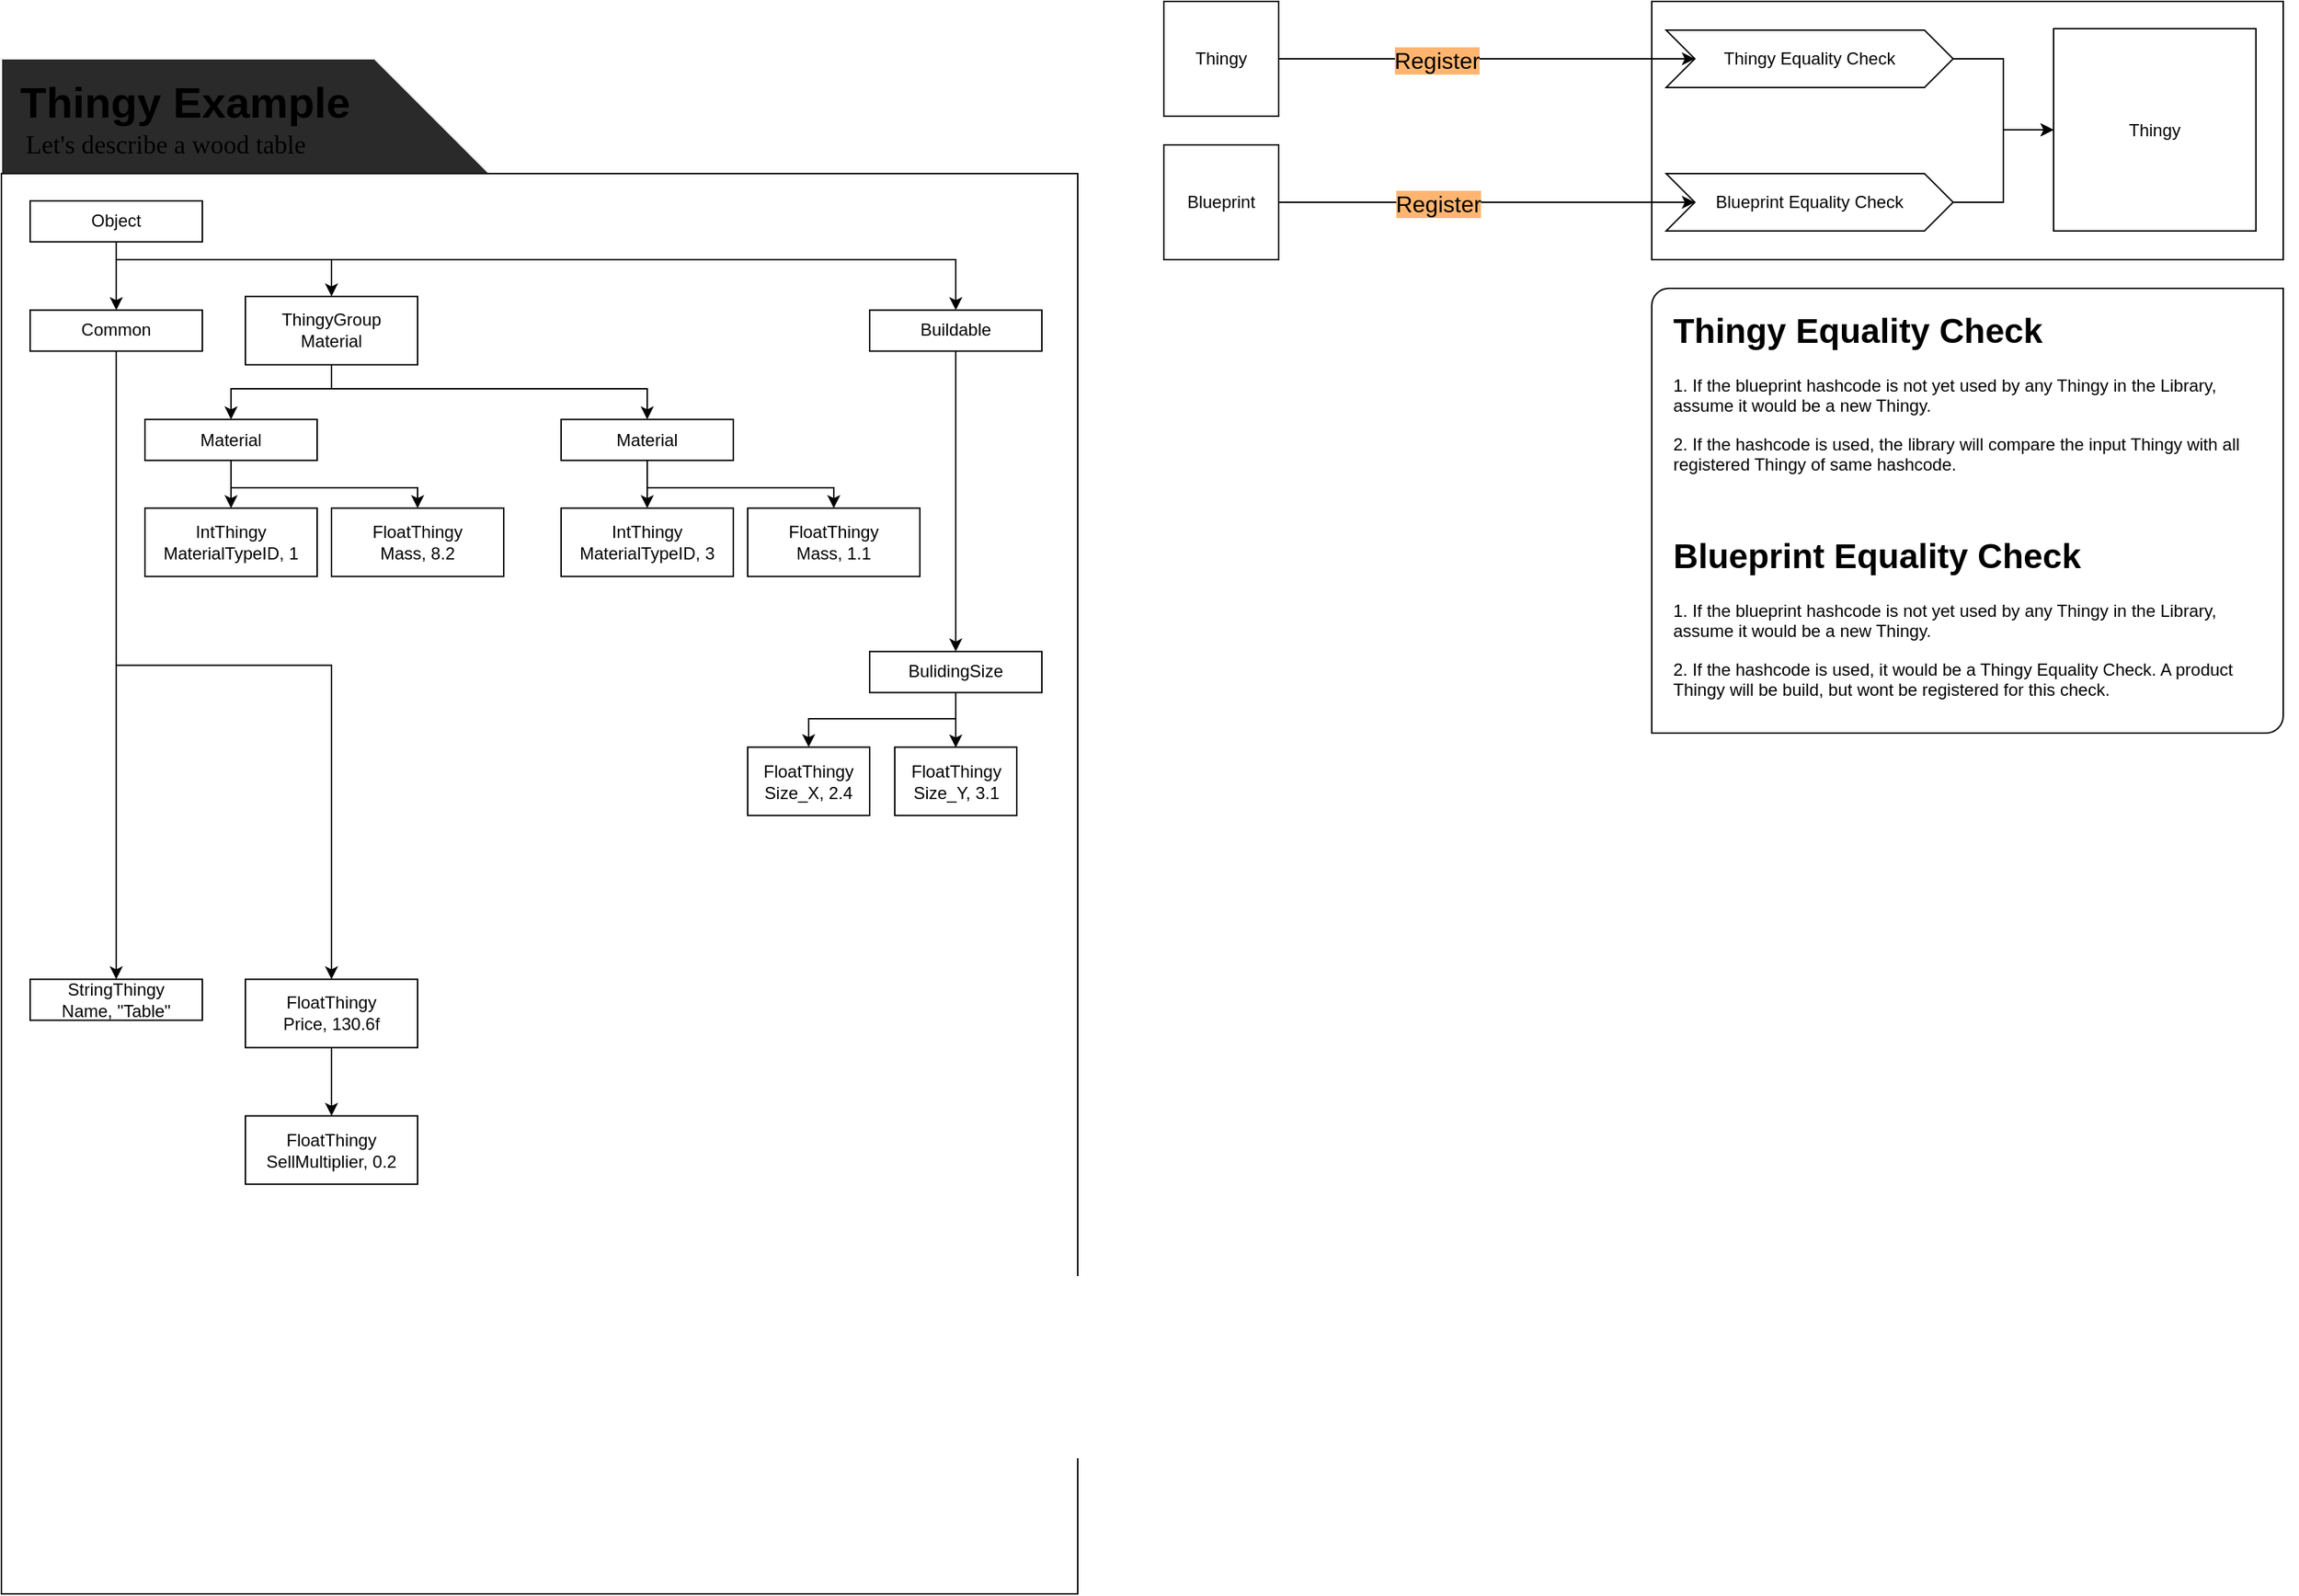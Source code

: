 <mxfile version="10.6.3" type="github"><diagram id="C_mR6CYTZlywy4-nMV0M" name="Page-1"><mxGraphModel dx="4303" dy="1674" grid="1" gridSize="10" guides="1" tooltips="1" connect="1" arrows="1" fold="1" page="1" pageScale="1" pageWidth="827" pageHeight="1169" math="0" shadow="0"><root><mxCell id="0"/><mxCell id="1" parent="0"/><mxCell id="WgKMoeI9K80PpYf4s7K4-14" value="" style="shape=card;whiteSpace=wrap;html=1;rounded=0;comic=0;labelBackgroundColor=none;strokeColor=#f0f0f0;fillColor=#2a2a2a;fontFamily=Helvetica;fontSize=12;align=center;size=101;perimeter=backbonePerimeter;fixDash=0;part=0;flipH=1;arcSize=50;collapsible=0;" vertex="1" parent="1"><mxGeometry x="-790" y="60" width="340" height="80" as="geometry"/></mxCell><mxCell id="WgKMoeI9K80PpYf4s7K4-1" value="" style="verticalLabelPosition=bottom;verticalAlign=top;html=1;shape=mxgraph.basic.diag_round_rect;dx=6;" vertex="1" parent="1"><mxGeometry x="360" y="220" width="440" height="310" as="geometry"/></mxCell><mxCell id="CSFQHow8QT7EH4-0Ss8l-1" value="Blueprint" style="whiteSpace=wrap;html=1;aspect=fixed;" parent="1" vertex="1"><mxGeometry x="20" y="120" width="80" height="80" as="geometry"/></mxCell><mxCell id="CSFQHow8QT7EH4-0Ss8l-2" value="&lt;div&gt;Thingy&lt;/div&gt;" style="whiteSpace=wrap;html=1;aspect=fixed;" parent="1" vertex="1"><mxGeometry x="20" y="20" width="80" height="80" as="geometry"/></mxCell><mxCell id="CSFQHow8QT7EH4-0Ss8l-8" value="" style="group;resizable=1;recursiveResize=0;" parent="1" vertex="1" connectable="0"><mxGeometry x="360" y="20" width="450" height="180" as="geometry"/></mxCell><mxCell id="CSFQHow8QT7EH4-0Ss8l-6" value="" style="rounded=0;whiteSpace=wrap;html=1;" parent="CSFQHow8QT7EH4-0Ss8l-8" vertex="1"><mxGeometry width="440" height="180" as="geometry"/></mxCell><mxCell id="CSFQHow8QT7EH4-0Ss8l-7" value="&lt;div&gt;Thingy&lt;/div&gt;" style="whiteSpace=wrap;html=1;aspect=fixed;" parent="CSFQHow8QT7EH4-0Ss8l-8" vertex="1"><mxGeometry x="280" y="19" width="141" height="141" as="geometry"/></mxCell><mxCell id="CSFQHow8QT7EH4-0Ss8l-22" style="edgeStyle=orthogonalEdgeStyle;rounded=0;orthogonalLoop=1;jettySize=auto;html=1;exitX=1;exitY=0.5;exitDx=0;exitDy=0;" parent="CSFQHow8QT7EH4-0Ss8l-8" source="CSFQHow8QT7EH4-0Ss8l-20" target="CSFQHow8QT7EH4-0Ss8l-7" edge="1"><mxGeometry relative="1" as="geometry"/></mxCell><mxCell id="CSFQHow8QT7EH4-0Ss8l-20" value="Thingy Equality Check" style="shape=step;perimeter=stepPerimeter;whiteSpace=wrap;html=1;fixedSize=1;" parent="CSFQHow8QT7EH4-0Ss8l-8" vertex="1"><mxGeometry x="10" y="20" width="200" height="40" as="geometry"/></mxCell><mxCell id="CSFQHow8QT7EH4-0Ss8l-24" style="edgeStyle=orthogonalEdgeStyle;rounded=0;orthogonalLoop=1;jettySize=auto;html=1;exitX=1;exitY=0.5;exitDx=0;exitDy=0;entryX=0;entryY=0.5;entryDx=0;entryDy=0;" parent="CSFQHow8QT7EH4-0Ss8l-8" source="CSFQHow8QT7EH4-0Ss8l-23" target="CSFQHow8QT7EH4-0Ss8l-7" edge="1"><mxGeometry relative="1" as="geometry"/></mxCell><mxCell id="CSFQHow8QT7EH4-0Ss8l-23" value="Blueprint Equality Check" style="shape=step;perimeter=stepPerimeter;whiteSpace=wrap;html=1;fixedSize=1;" parent="CSFQHow8QT7EH4-0Ss8l-8" vertex="1"><mxGeometry x="10" y="120" width="200" height="40" as="geometry"/></mxCell><mxCell id="CSFQHow8QT7EH4-0Ss8l-10" style="edgeStyle=orthogonalEdgeStyle;rounded=0;orthogonalLoop=1;jettySize=auto;html=1;exitX=1;exitY=0.5;exitDx=0;exitDy=0;entryX=0;entryY=0.5;entryDx=0;entryDy=0;" parent="1" source="CSFQHow8QT7EH4-0Ss8l-2" target="CSFQHow8QT7EH4-0Ss8l-20" edge="1"><mxGeometry relative="1" as="geometry"><mxPoint x="250" y="60" as="targetPoint"/></mxGeometry></mxCell><mxCell id="CSFQHow8QT7EH4-0Ss8l-11" value="Register" style="text;html=1;resizable=0;points=[];align=center;verticalAlign=middle;labelBackgroundColor=#FFB570;fontSize=16;labelBorderColor=none;spacingTop=2;spacingBottom=0;" parent="CSFQHow8QT7EH4-0Ss8l-10" vertex="1" connectable="0"><mxGeometry x="-0.473" y="2" relative="1" as="geometry"><mxPoint x="33.5" y="2" as="offset"/></mxGeometry></mxCell><mxCell id="CSFQHow8QT7EH4-0Ss8l-9" style="edgeStyle=orthogonalEdgeStyle;rounded=0;orthogonalLoop=1;jettySize=auto;html=1;exitX=1;exitY=0.5;exitDx=0;exitDy=0;entryX=0;entryY=0.5;entryDx=0;entryDy=0;" parent="1" source="CSFQHow8QT7EH4-0Ss8l-1" target="CSFQHow8QT7EH4-0Ss8l-23" edge="1"><mxGeometry relative="1" as="geometry"><mxPoint x="130" y="490" as="targetPoint"/></mxGeometry></mxCell><mxCell id="CSFQHow8QT7EH4-0Ss8l-12" value="&lt;div style=&quot;font-size: 16px;&quot;&gt;Register&lt;/div&gt;" style="text;html=1;resizable=0;points=[];align=center;verticalAlign=middle;labelBackgroundColor=#FFB570;fontSize=16;labelBorderColor=none;spacingTop=2;spacingBottom=0;" parent="CSFQHow8QT7EH4-0Ss8l-9" vertex="1" connectable="0"><mxGeometry x="-0.646" y="3" relative="1" as="geometry"><mxPoint x="59" y="3" as="offset"/></mxGeometry></mxCell><mxCell id="FGdSU6rFXtjGBXNqWp7h-1" value="&lt;h1&gt;Thingy Equality Check&lt;br&gt;&lt;/h1&gt;&lt;p&gt;1. If the blueprint hashcode is not yet used by any Thingy in the Library, assume it would be a new Thingy.&lt;/p&gt;&lt;p&gt;2. If the hashcode is used, the library will compare the input Thingy with all registered Thingy of same hashcode.&lt;/p&gt;&lt;p&gt;&lt;br&gt;&lt;/p&gt;&lt;h1&gt;Blueprint Equality Check&lt;br&gt;&lt;/h1&gt;&lt;p&gt;1. If the blueprint hashcode is not yet used by any Thingy in the Library, assume it would be a new Thingy.&lt;/p&gt;&lt;p&gt;2. If the hashcode is used, it would be a Thingy Equality Check. A product Thingy will be build, but wont be registered for this check.&lt;br&gt;&lt;/p&gt;&lt;br&gt;&lt;p&gt;&lt;br&gt;&lt;/p&gt;&lt;br&gt;&lt;p&gt;&lt;br&gt;&lt;/p&gt;" style="text;html=1;strokeColor=none;fillColor=none;spacing=5;spacingTop=-20;whiteSpace=wrap;overflow=hidden;rounded=0;" parent="1" vertex="1"><mxGeometry x="370" y="230" width="420" height="290" as="geometry"/></mxCell><mxCell id="FGdSU6rFXtjGBXNqWp7h-47" value="" style="group" parent="1" vertex="1" connectable="0"><mxGeometry x="-790" y="140" width="750" height="990" as="geometry"/></mxCell><mxCell id="FGdSU6rFXtjGBXNqWp7h-2" value="" style="rounded=0;whiteSpace=wrap;html=1;connectable=0;resizable=1;movable=0;cloneable=0;deletable=0;rotatable=0;editable=0;recursiveResize=0;" parent="FGdSU6rFXtjGBXNqWp7h-47" vertex="1"><mxGeometry width="750" height="990.0" as="geometry"/></mxCell><mxCell id="FGdSU6rFXtjGBXNqWp7h-51" style="edgeStyle=orthogonalEdgeStyle;rounded=0;orthogonalLoop=1;jettySize=auto;html=1;" parent="FGdSU6rFXtjGBXNqWp7h-47" source="FGdSU6rFXtjGBXNqWp7h-5" target="FGdSU6rFXtjGBXNqWp7h-9" edge="1"><mxGeometry relative="1" as="geometry"/></mxCell><mxCell id="FGdSU6rFXtjGBXNqWp7h-52" style="edgeStyle=orthogonalEdgeStyle;rounded=0;orthogonalLoop=1;jettySize=auto;html=1;exitX=0.5;exitY=1;exitDx=0;exitDy=0;" parent="FGdSU6rFXtjGBXNqWp7h-47" source="FGdSU6rFXtjGBXNqWp7h-5" target="FGdSU6rFXtjGBXNqWp7h-17" edge="1"><mxGeometry relative="1" as="geometry"><Array as="points"><mxPoint x="80" y="60"/><mxPoint x="230" y="60"/></Array></mxGeometry></mxCell><mxCell id="FGdSU6rFXtjGBXNqWp7h-53" style="edgeStyle=orthogonalEdgeStyle;rounded=0;orthogonalLoop=1;jettySize=auto;html=1;exitX=0.5;exitY=1;exitDx=0;exitDy=0;entryX=0.5;entryY=0;entryDx=0;entryDy=0;" parent="FGdSU6rFXtjGBXNqWp7h-47" source="FGdSU6rFXtjGBXNqWp7h-5" target="FGdSU6rFXtjGBXNqWp7h-36" edge="1"><mxGeometry relative="1" as="geometry"><Array as="points"><mxPoint x="80" y="60"/><mxPoint x="665" y="60"/></Array></mxGeometry></mxCell><mxCell id="FGdSU6rFXtjGBXNqWp7h-5" value="Object" style="rounded=0;html=1;align=center;verticalAlign=middle;labelPosition=center;verticalLabelPosition=middle;spacing=2;whiteSpace=wrap;" parent="FGdSU6rFXtjGBXNqWp7h-47" vertex="1"><mxGeometry x="20" y="19.038" width="120" height="28.558" as="geometry"/></mxCell><mxCell id="FGdSU6rFXtjGBXNqWp7h-9" value="&lt;div&gt;Common&lt;/div&gt;" style="rounded=0;html=1;align=center;verticalAlign=middle;labelPosition=center;verticalLabelPosition=middle;spacing=2;whiteSpace=wrap;" parent="FGdSU6rFXtjGBXNqWp7h-47" vertex="1"><mxGeometry x="20" y="95.192" width="120" height="28.558" as="geometry"/></mxCell><mxCell id="FGdSU6rFXtjGBXNqWp7h-11" value="&lt;div&gt;StringThingy&lt;/div&gt;&lt;div&gt;Name, &quot;Table&quot;&lt;br&gt;&lt;/div&gt;" style="rounded=0;html=1;align=center;verticalAlign=middle;labelPosition=center;verticalLabelPosition=middle;spacing=2;whiteSpace=wrap;" parent="FGdSU6rFXtjGBXNqWp7h-47" vertex="1"><mxGeometry x="20" y="561.635" width="120" height="28.558" as="geometry"/></mxCell><mxCell id="FGdSU6rFXtjGBXNqWp7h-12" style="edgeStyle=orthogonalEdgeStyle;rounded=0;orthogonalLoop=1;jettySize=auto;html=1;exitX=0.5;exitY=1;exitDx=0;exitDy=0;entryX=0.5;entryY=0;entryDx=0;entryDy=0;" parent="FGdSU6rFXtjGBXNqWp7h-47" source="FGdSU6rFXtjGBXNqWp7h-9" target="FGdSU6rFXtjGBXNqWp7h-11" edge="1"><mxGeometry relative="1" as="geometry"/></mxCell><mxCell id="FGdSU6rFXtjGBXNqWp7h-13" value="&lt;div&gt;FloatThingy&lt;/div&gt;&lt;div&gt;Price, 130.6f&lt;br&gt;&lt;/div&gt;" style="rounded=0;html=1;align=center;verticalAlign=middle;labelPosition=center;verticalLabelPosition=middle;spacing=2;whiteSpace=wrap;" parent="FGdSU6rFXtjGBXNqWp7h-47" vertex="1"><mxGeometry x="170" y="561.635" width="120" height="47.596" as="geometry"/></mxCell><mxCell id="FGdSU6rFXtjGBXNqWp7h-14" style="edgeStyle=orthogonalEdgeStyle;rounded=0;orthogonalLoop=1;jettySize=auto;html=1;exitX=0.5;exitY=1;exitDx=0;exitDy=0;" parent="FGdSU6rFXtjGBXNqWp7h-47" source="FGdSU6rFXtjGBXNqWp7h-9" target="FGdSU6rFXtjGBXNqWp7h-13" edge="1"><mxGeometry relative="1" as="geometry"/></mxCell><mxCell id="FGdSU6rFXtjGBXNqWp7h-15" value="&lt;div&gt;FloatThingy&lt;/div&gt;&lt;div&gt;SellMultiplier, 0.2&lt;br&gt;&lt;/div&gt;" style="rounded=0;html=1;align=center;verticalAlign=middle;labelPosition=center;verticalLabelPosition=middle;spacing=2;whiteSpace=wrap;" parent="FGdSU6rFXtjGBXNqWp7h-47" vertex="1"><mxGeometry x="170" y="656.827" width="120" height="47.596" as="geometry"/></mxCell><mxCell id="FGdSU6rFXtjGBXNqWp7h-16" style="edgeStyle=orthogonalEdgeStyle;rounded=0;orthogonalLoop=1;jettySize=auto;html=1;exitX=0.5;exitY=1;exitDx=0;exitDy=0;entryX=0.5;entryY=0;entryDx=0;entryDy=0;" parent="FGdSU6rFXtjGBXNqWp7h-47" source="FGdSU6rFXtjGBXNqWp7h-13" target="FGdSU6rFXtjGBXNqWp7h-15" edge="1"><mxGeometry relative="1" as="geometry"/></mxCell><mxCell id="FGdSU6rFXtjGBXNqWp7h-17" value="&lt;div&gt;ThingyGroup&lt;/div&gt;&lt;div&gt;Material&lt;br&gt;&lt;/div&gt;" style="rounded=0;html=1;align=center;verticalAlign=middle;labelPosition=center;verticalLabelPosition=middle;spacing=2;whiteSpace=wrap;" parent="FGdSU6rFXtjGBXNqWp7h-47" vertex="1"><mxGeometry x="170" y="85.673" width="120" height="47.596" as="geometry"/></mxCell><mxCell id="FGdSU6rFXtjGBXNqWp7h-28" value="" style="group" parent="FGdSU6rFXtjGBXNqWp7h-47" vertex="1" connectable="0"><mxGeometry x="470" y="171.346" width="270" height="109.471" as="geometry"/></mxCell><mxCell id="FGdSU6rFXtjGBXNqWp7h-22" value="&lt;div&gt;Material&lt;/div&gt;" style="rounded=0;html=1;align=center;verticalAlign=middle;labelPosition=center;verticalLabelPosition=middle;spacing=2;whiteSpace=wrap;" parent="FGdSU6rFXtjGBXNqWp7h-28" vertex="1"><mxGeometry x="-80" width="120" height="28.558" as="geometry"/></mxCell><mxCell id="FGdSU6rFXtjGBXNqWp7h-24" value="&lt;div&gt;IntThingy&lt;/div&gt;&lt;div&gt;MaterialTypeID, 3&lt;br&gt;&lt;/div&gt;" style="rounded=0;html=1;align=center;verticalAlign=middle;labelPosition=center;verticalLabelPosition=middle;spacing=2;whiteSpace=wrap;" parent="FGdSU6rFXtjGBXNqWp7h-28" vertex="1"><mxGeometry x="-80" y="61.875" width="120" height="47.596" as="geometry"/></mxCell><mxCell id="FGdSU6rFXtjGBXNqWp7h-25" style="edgeStyle=orthogonalEdgeStyle;rounded=0;orthogonalLoop=1;jettySize=auto;html=1;exitX=0.5;exitY=1;exitDx=0;exitDy=0;entryX=0.5;entryY=0;entryDx=0;entryDy=0;" parent="FGdSU6rFXtjGBXNqWp7h-28" source="FGdSU6rFXtjGBXNqWp7h-22" target="FGdSU6rFXtjGBXNqWp7h-24" edge="1"><mxGeometry relative="1" as="geometry"/></mxCell><mxCell id="FGdSU6rFXtjGBXNqWp7h-26" value="&lt;div&gt;FloatThingy&lt;/div&gt;&lt;div&gt;Mass, 1.1&lt;br&gt;&lt;/div&gt;" style="rounded=0;html=1;align=center;verticalAlign=middle;labelPosition=center;verticalLabelPosition=middle;spacing=2;whiteSpace=wrap;" parent="FGdSU6rFXtjGBXNqWp7h-28" vertex="1"><mxGeometry x="50" y="61.875" width="120" height="47.596" as="geometry"/></mxCell><mxCell id="FGdSU6rFXtjGBXNqWp7h-27" style="edgeStyle=orthogonalEdgeStyle;rounded=0;orthogonalLoop=1;jettySize=auto;html=1;exitX=0.5;exitY=1;exitDx=0;exitDy=0;entryX=0.5;entryY=0;entryDx=0;entryDy=0;" parent="FGdSU6rFXtjGBXNqWp7h-28" source="FGdSU6rFXtjGBXNqWp7h-22" target="FGdSU6rFXtjGBXNqWp7h-26" edge="1"><mxGeometry relative="1" as="geometry"><Array as="points"><mxPoint x="-20" y="47.596"/><mxPoint x="110" y="47.596"/></Array></mxGeometry></mxCell><mxCell id="FGdSU6rFXtjGBXNqWp7h-23" style="edgeStyle=orthogonalEdgeStyle;rounded=0;orthogonalLoop=1;jettySize=auto;html=1;exitX=0.5;exitY=1;exitDx=0;exitDy=0;entryX=0.5;entryY=0;entryDx=0;entryDy=0;" parent="FGdSU6rFXtjGBXNqWp7h-47" source="FGdSU6rFXtjGBXNqWp7h-17" target="FGdSU6rFXtjGBXNqWp7h-22" edge="1"><mxGeometry relative="1" as="geometry"><Array as="points"><mxPoint x="230" y="150"/><mxPoint x="450" y="150"/></Array></mxGeometry></mxCell><mxCell id="FGdSU6rFXtjGBXNqWp7h-29" value="" style="group" parent="FGdSU6rFXtjGBXNqWp7h-47" vertex="1" connectable="0"><mxGeometry x="180" y="171.346" width="270" height="109.471" as="geometry"/></mxCell><mxCell id="FGdSU6rFXtjGBXNqWp7h-46" style="edgeStyle=orthogonalEdgeStyle;rounded=0;orthogonalLoop=1;jettySize=auto;html=1;exitX=0.5;exitY=1;exitDx=0;exitDy=0;entryX=0.5;entryY=0;entryDx=0;entryDy=0;" parent="FGdSU6rFXtjGBXNqWp7h-29" source="FGdSU6rFXtjGBXNqWp7h-30" target="FGdSU6rFXtjGBXNqWp7h-31" edge="1"><mxGeometry relative="1" as="geometry"/></mxCell><mxCell id="FGdSU6rFXtjGBXNqWp7h-30" value="&lt;div&gt;Material&lt;/div&gt;" style="rounded=0;html=1;align=center;verticalAlign=middle;labelPosition=center;verticalLabelPosition=middle;spacing=2;whiteSpace=wrap;" parent="FGdSU6rFXtjGBXNqWp7h-29" vertex="1"><mxGeometry x="-80" width="120" height="28.558" as="geometry"/></mxCell><mxCell id="FGdSU6rFXtjGBXNqWp7h-31" value="&lt;div&gt;IntThingy&lt;/div&gt;&lt;div&gt;MaterialTypeID, 1&lt;br&gt;&lt;/div&gt;" style="rounded=0;html=1;align=center;verticalAlign=middle;labelPosition=center;verticalLabelPosition=middle;spacing=2;whiteSpace=wrap;" parent="FGdSU6rFXtjGBXNqWp7h-29" vertex="1"><mxGeometry x="-80" y="61.875" width="120" height="47.596" as="geometry"/></mxCell><mxCell id="FGdSU6rFXtjGBXNqWp7h-33" value="&lt;div&gt;FloatThingy&lt;/div&gt;&lt;div&gt;Mass, 8.2&lt;br&gt;&lt;/div&gt;" style="rounded=0;html=1;align=center;verticalAlign=middle;labelPosition=center;verticalLabelPosition=middle;spacing=2;whiteSpace=wrap;" parent="FGdSU6rFXtjGBXNqWp7h-29" vertex="1"><mxGeometry x="50" y="61.875" width="120" height="47.596" as="geometry"/></mxCell><mxCell id="FGdSU6rFXtjGBXNqWp7h-34" style="edgeStyle=orthogonalEdgeStyle;rounded=0;orthogonalLoop=1;jettySize=auto;html=1;exitX=0.5;exitY=1;exitDx=0;exitDy=0;entryX=0.5;entryY=0;entryDx=0;entryDy=0;" parent="FGdSU6rFXtjGBXNqWp7h-29" source="FGdSU6rFXtjGBXNqWp7h-30" target="FGdSU6rFXtjGBXNqWp7h-33" edge="1"><mxGeometry relative="1" as="geometry"><Array as="points"><mxPoint x="-20" y="47.596"/><mxPoint x="110" y="47.596"/></Array></mxGeometry></mxCell><mxCell id="FGdSU6rFXtjGBXNqWp7h-45" style="edgeStyle=orthogonalEdgeStyle;rounded=0;orthogonalLoop=1;jettySize=auto;html=1;exitX=0.5;exitY=1;exitDx=0;exitDy=0;entryX=0.5;entryY=0;entryDx=0;entryDy=0;" parent="FGdSU6rFXtjGBXNqWp7h-47" source="FGdSU6rFXtjGBXNqWp7h-17" target="FGdSU6rFXtjGBXNqWp7h-30" edge="1"><mxGeometry relative="1" as="geometry"><Array as="points"><mxPoint x="230" y="150"/><mxPoint x="160" y="150"/></Array></mxGeometry></mxCell><mxCell id="FGdSU6rFXtjGBXNqWp7h-36" value="Buildable" style="rounded=0;html=1;align=center;verticalAlign=middle;labelPosition=center;verticalLabelPosition=middle;spacing=2;whiteSpace=wrap;" parent="FGdSU6rFXtjGBXNqWp7h-47" vertex="1"><mxGeometry x="605" y="95.192" width="120" height="28.558" as="geometry"/></mxCell><mxCell id="FGdSU6rFXtjGBXNqWp7h-43" style="edgeStyle=orthogonalEdgeStyle;rounded=0;orthogonalLoop=1;jettySize=auto;html=1;exitX=0.5;exitY=1;exitDx=0;exitDy=0;" parent="FGdSU6rFXtjGBXNqWp7h-47" source="FGdSU6rFXtjGBXNqWp7h-38" edge="1"><mxGeometry relative="1" as="geometry"><mxPoint x="665" y="400.125" as="targetPoint"/></mxGeometry></mxCell><mxCell id="FGdSU6rFXtjGBXNqWp7h-38" value="BulidingSize" style="rounded=0;html=1;align=center;verticalAlign=middle;labelPosition=center;verticalLabelPosition=middle;spacing=2;whiteSpace=wrap;" parent="FGdSU6rFXtjGBXNqWp7h-47" vertex="1"><mxGeometry x="605" y="333.173" width="120" height="28.558" as="geometry"/></mxCell><mxCell id="FGdSU6rFXtjGBXNqWp7h-39" style="edgeStyle=orthogonalEdgeStyle;rounded=0;orthogonalLoop=1;jettySize=auto;html=1;exitX=0.5;exitY=1;exitDx=0;exitDy=0;entryX=0.5;entryY=0;entryDx=0;entryDy=0;" parent="FGdSU6rFXtjGBXNqWp7h-47" source="FGdSU6rFXtjGBXNqWp7h-36" target="FGdSU6rFXtjGBXNqWp7h-38" edge="1"><mxGeometry relative="1" as="geometry"/></mxCell><mxCell id="FGdSU6rFXtjGBXNqWp7h-40" value="&lt;div&gt;FloatThingy&lt;/div&gt;&lt;div&gt;Size_X, 2.4&lt;br&gt;&lt;/div&gt;" style="rounded=0;html=1;align=center;verticalAlign=middle;labelPosition=center;verticalLabelPosition=middle;spacing=2;whiteSpace=wrap;" parent="FGdSU6rFXtjGBXNqWp7h-47" vertex="1"><mxGeometry x="520" y="399.808" width="85" height="47.596" as="geometry"/></mxCell><mxCell id="FGdSU6rFXtjGBXNqWp7h-41" style="edgeStyle=orthogonalEdgeStyle;rounded=0;orthogonalLoop=1;jettySize=auto;html=1;exitX=0.5;exitY=1;exitDx=0;exitDy=0;entryX=0.5;entryY=0;entryDx=0;entryDy=0;" parent="FGdSU6rFXtjGBXNqWp7h-47" source="FGdSU6rFXtjGBXNqWp7h-38" target="FGdSU6rFXtjGBXNqWp7h-40" edge="1"><mxGeometry relative="1" as="geometry"><Array as="points"><mxPoint x="665" y="380"/><mxPoint x="563" y="380"/></Array></mxGeometry></mxCell><mxCell id="FGdSU6rFXtjGBXNqWp7h-42" value="&lt;div&gt;FloatThingy&lt;/div&gt;&lt;div&gt;Size_Y, 3.1&lt;br&gt;&lt;/div&gt;" style="rounded=0;html=1;align=center;verticalAlign=middle;labelPosition=center;verticalLabelPosition=middle;spacing=2;whiteSpace=wrap;" parent="FGdSU6rFXtjGBXNqWp7h-47" vertex="1"><mxGeometry x="622.5" y="399.808" width="85" height="47.596" as="geometry"/></mxCell><mxCell id="WgKMoeI9K80PpYf4s7K4-6" value="" style="group" vertex="1" connectable="0" parent="1"><mxGeometry x="-790" y="20" width="290" height="50" as="geometry"/></mxCell><mxCell id="WgKMoeI9K80PpYf4s7K4-15" value="" style="group" vertex="1" connectable="0" parent="1"><mxGeometry x="-775" y="70" width="250" height="60" as="geometry"/></mxCell><mxCell id="WgKMoeI9K80PpYf4s7K4-10" value="Thingy Example" style="text;html=1;strokeColor=none;fillColor=none;align=left;verticalAlign=middle;whiteSpace=wrap;rounded=0;glass=0;comic=0;labelBackgroundColor=none;fontSize=30;fontStyle=1;spacing=0;spacingLeft=-2;" vertex="1" parent="WgKMoeI9K80PpYf4s7K4-15"><mxGeometry width="250" height="40" as="geometry"/></mxCell><mxCell id="WgKMoeI9K80PpYf4s7K4-11" value="Let's describe a wood table" style="text;html=1;strokeColor=none;fillColor=none;align=left;verticalAlign=middle;rounded=0;glass=0;comic=0;labelBackgroundColor=none;fontSize=18;fontFamily=Tahoma;" vertex="1" parent="WgKMoeI9K80PpYf4s7K4-15"><mxGeometry y="40" width="230" height="20" as="geometry"/></mxCell></root></mxGraphModel></diagram></mxfile>